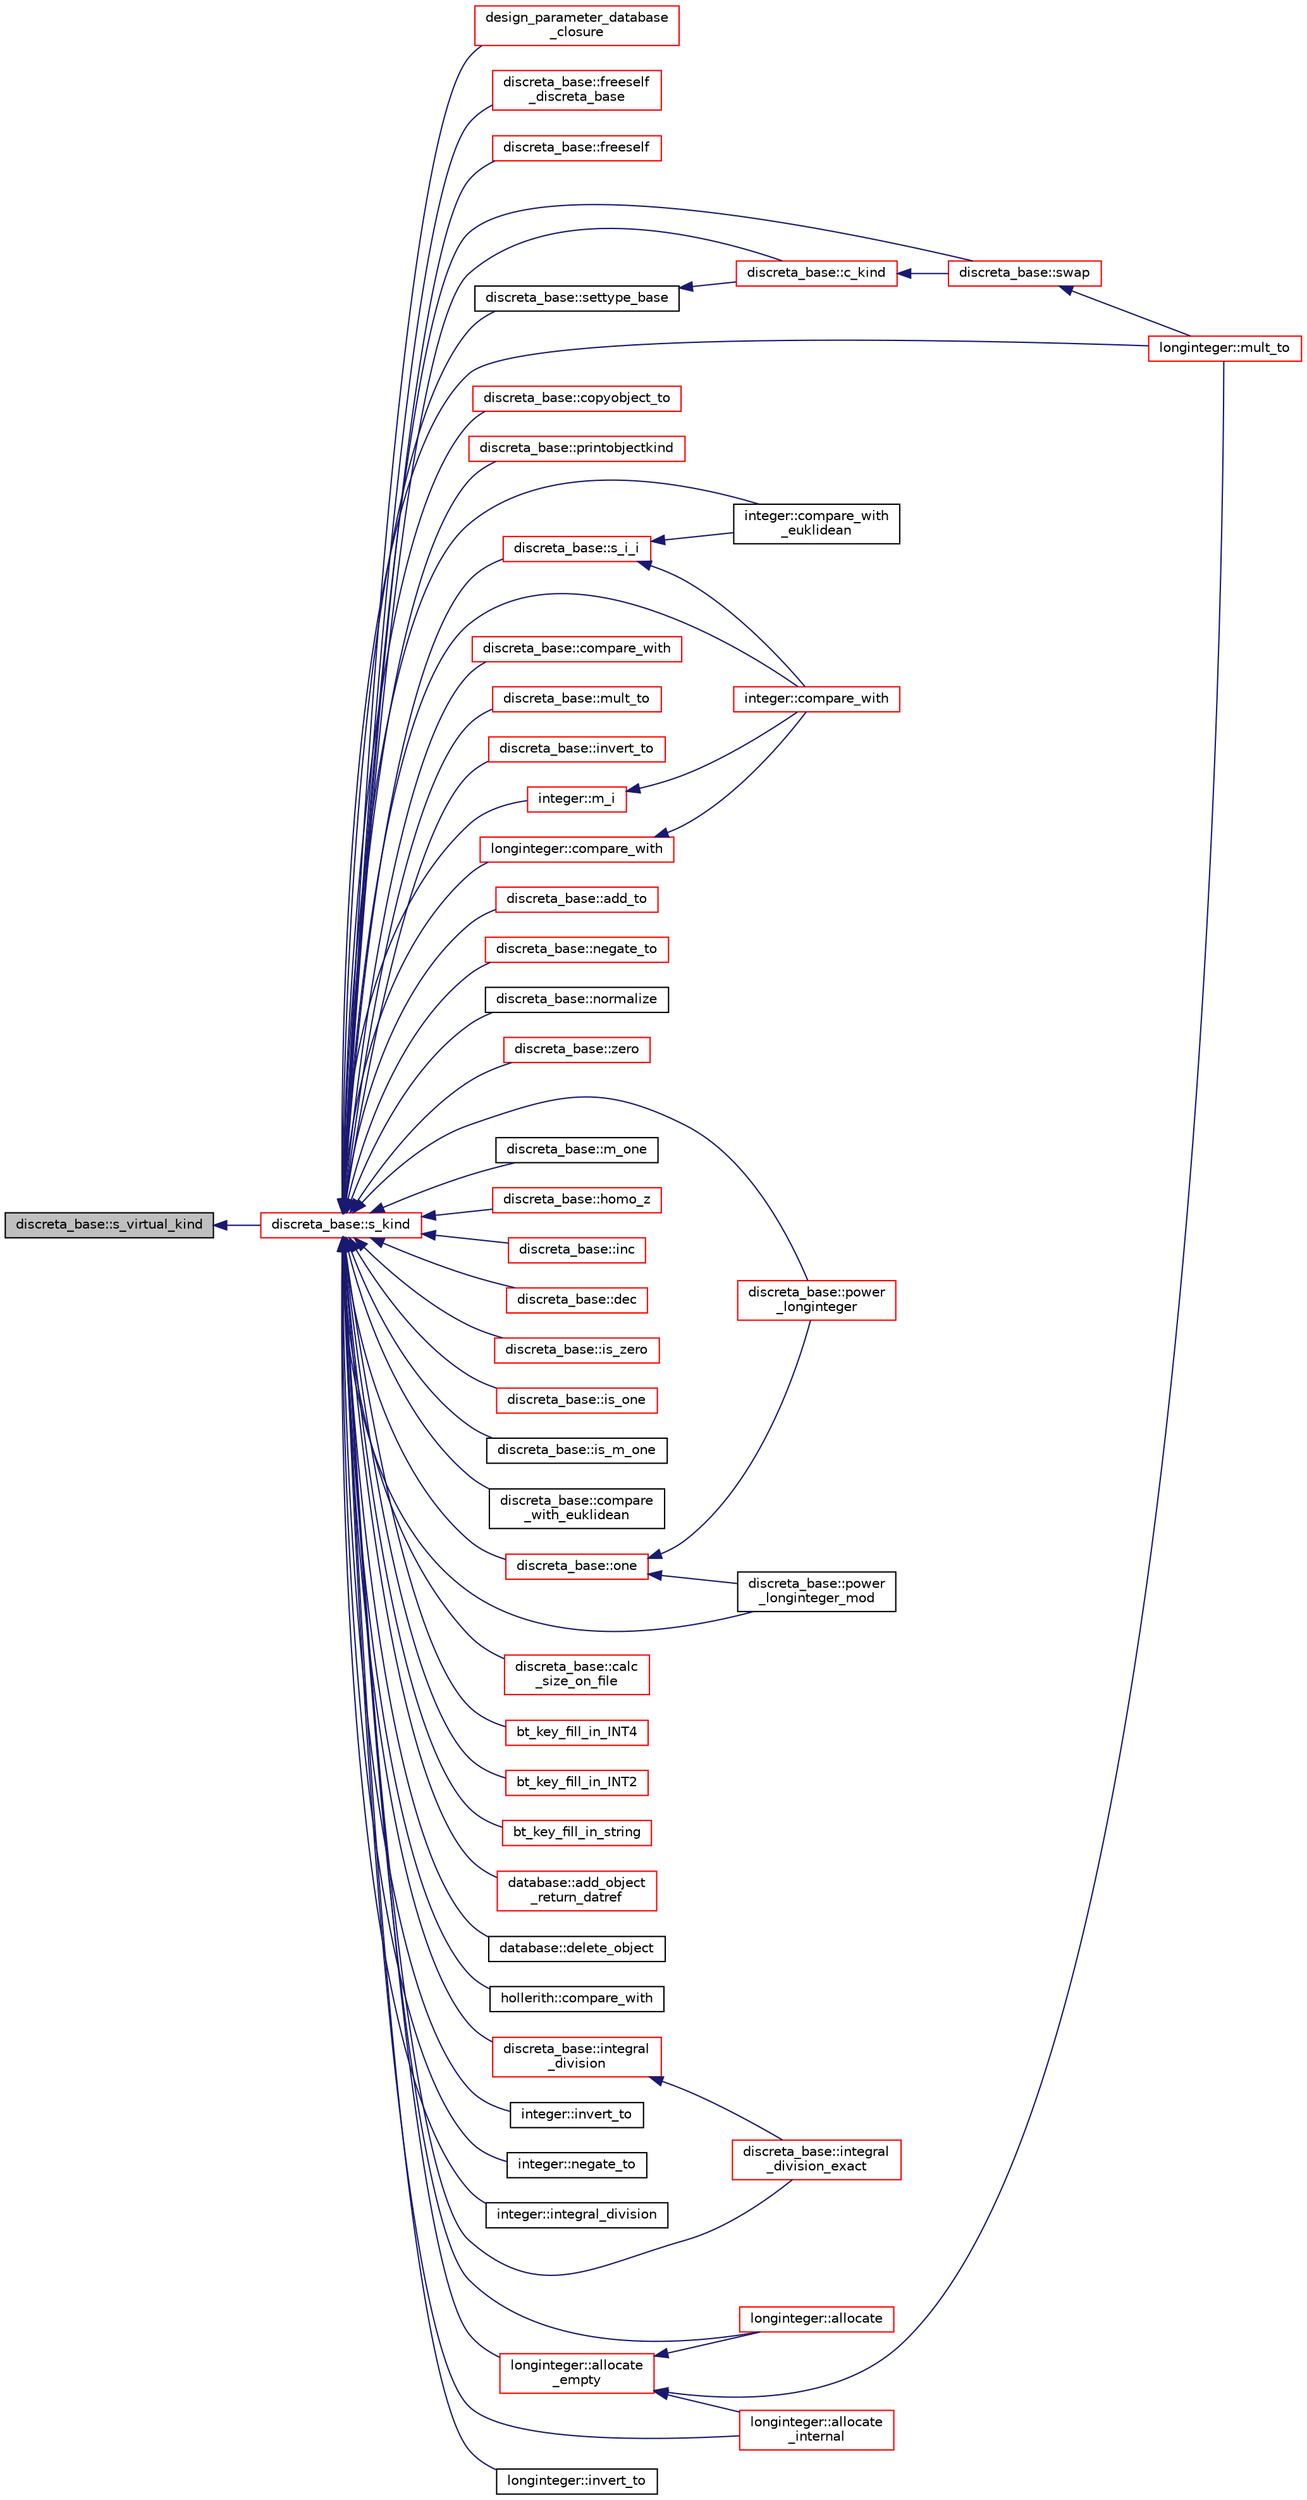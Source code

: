 digraph "discreta_base::s_virtual_kind"
{
  edge [fontname="Helvetica",fontsize="10",labelfontname="Helvetica",labelfontsize="10"];
  node [fontname="Helvetica",fontsize="10",shape=record];
  rankdir="LR";
  Node17076 [label="discreta_base::s_virtual_kind",height=0.2,width=0.4,color="black", fillcolor="grey75", style="filled", fontcolor="black"];
  Node17076 -> Node17077 [dir="back",color="midnightblue",fontsize="10",style="solid",fontname="Helvetica"];
  Node17077 [label="discreta_base::s_kind",height=0.2,width=0.4,color="red", fillcolor="white", style="filled",URL="$d7/d71/classdiscreta__base.html#a8a830025c74adbbc3362418a7c2ba157"];
  Node17077 -> Node17078 [dir="back",color="midnightblue",fontsize="10",style="solid",fontname="Helvetica"];
  Node17078 [label="design_parameter_database\l_closure",height=0.2,width=0.4,color="red", fillcolor="white", style="filled",URL="$d9/d60/discreta_8h.html#a311d21856b33e2872f1d686c191b0003"];
  Node17077 -> Node17080 [dir="back",color="midnightblue",fontsize="10",style="solid",fontname="Helvetica"];
  Node17080 [label="discreta_base::freeself\l_discreta_base",height=0.2,width=0.4,color="red", fillcolor="white", style="filled",URL="$d7/d71/classdiscreta__base.html#a8b1ec2cee4566034441e066dc2c027db"];
  Node17077 -> Node17083 [dir="back",color="midnightblue",fontsize="10",style="solid",fontname="Helvetica"];
  Node17083 [label="discreta_base::freeself",height=0.2,width=0.4,color="red", fillcolor="white", style="filled",URL="$d7/d71/classdiscreta__base.html#a9a3c9501a562293b5667c11b9174d6e5"];
  Node17077 -> Node17448 [dir="back",color="midnightblue",fontsize="10",style="solid",fontname="Helvetica"];
  Node17448 [label="discreta_base::settype_base",height=0.2,width=0.4,color="black", fillcolor="white", style="filled",URL="$d7/d71/classdiscreta__base.html#a4f42899a89447d1c3993ea07c38f8ad4"];
  Node17448 -> Node17449 [dir="back",color="midnightblue",fontsize="10",style="solid",fontname="Helvetica"];
  Node17449 [label="discreta_base::c_kind",height=0.2,width=0.4,color="red", fillcolor="white", style="filled",URL="$d7/d71/classdiscreta__base.html#adc2ff61589c2d083688e7a43f333cb62"];
  Node17449 -> Node17450 [dir="back",color="midnightblue",fontsize="10",style="solid",fontname="Helvetica"];
  Node17450 [label="discreta_base::swap",height=0.2,width=0.4,color="red", fillcolor="white", style="filled",URL="$d7/d71/classdiscreta__base.html#a2e8acbb9d3476675dac5b6a583b0293e"];
  Node17450 -> Node17486 [dir="back",color="midnightblue",fontsize="10",style="solid",fontname="Helvetica"];
  Node17486 [label="longinteger::mult_to",height=0.2,width=0.4,color="red", fillcolor="white", style="filled",URL="$d3/d71/classlonginteger.html#a1afdab43a82be7dfd40ff41da28735d2"];
  Node17077 -> Node17449 [dir="back",color="midnightblue",fontsize="10",style="solid",fontname="Helvetica"];
  Node17077 -> Node17450 [dir="back",color="midnightblue",fontsize="10",style="solid",fontname="Helvetica"];
  Node17077 -> Node17530 [dir="back",color="midnightblue",fontsize="10",style="solid",fontname="Helvetica"];
  Node17530 [label="discreta_base::copyobject_to",height=0.2,width=0.4,color="red", fillcolor="white", style="filled",URL="$d7/d71/classdiscreta__base.html#a33180628d9ced231267229b3564790f3"];
  Node17077 -> Node17535 [dir="back",color="midnightblue",fontsize="10",style="solid",fontname="Helvetica"];
  Node17535 [label="discreta_base::printobjectkind",height=0.2,width=0.4,color="red", fillcolor="white", style="filled",URL="$d7/d71/classdiscreta__base.html#aa75a1314aa706909b029664944904231"];
  Node17077 -> Node17537 [dir="back",color="midnightblue",fontsize="10",style="solid",fontname="Helvetica"];
  Node17537 [label="discreta_base::s_i_i",height=0.2,width=0.4,color="red", fillcolor="white", style="filled",URL="$d7/d71/classdiscreta__base.html#aadb92c01fbe69b3034b0214b33fbc735"];
  Node17537 -> Node17256 [dir="back",color="midnightblue",fontsize="10",style="solid",fontname="Helvetica"];
  Node17256 [label="integer::compare_with",height=0.2,width=0.4,color="red", fillcolor="white", style="filled",URL="$d0/de5/classinteger.html#a20cc8d8d4913e9ee746c6758bbb2e62a"];
  Node17537 -> Node17659 [dir="back",color="midnightblue",fontsize="10",style="solid",fontname="Helvetica"];
  Node17659 [label="integer::compare_with\l_euklidean",height=0.2,width=0.4,color="black", fillcolor="white", style="filled",URL="$d0/de5/classinteger.html#a903a43b71a9f65f6b7edb443997f5f0e"];
  Node17077 -> Node17660 [dir="back",color="midnightblue",fontsize="10",style="solid",fontname="Helvetica"];
  Node17660 [label="discreta_base::compare_with",height=0.2,width=0.4,color="red", fillcolor="white", style="filled",URL="$d7/d71/classdiscreta__base.html#a3818444c4301d0b7ed47c3b850ea6c60"];
  Node17077 -> Node17669 [dir="back",color="midnightblue",fontsize="10",style="solid",fontname="Helvetica"];
  Node17669 [label="discreta_base::mult_to",height=0.2,width=0.4,color="red", fillcolor="white", style="filled",URL="$d7/d71/classdiscreta__base.html#a54d5c16c016769e3365639721c06591e"];
  Node17077 -> Node17672 [dir="back",color="midnightblue",fontsize="10",style="solid",fontname="Helvetica"];
  Node17672 [label="discreta_base::invert_to",height=0.2,width=0.4,color="red", fillcolor="white", style="filled",URL="$d7/d71/classdiscreta__base.html#a874a5ffb467f3896604a3c9bdf0cca50"];
  Node17077 -> Node17673 [dir="back",color="midnightblue",fontsize="10",style="solid",fontname="Helvetica"];
  Node17673 [label="discreta_base::power\l_longinteger",height=0.2,width=0.4,color="red", fillcolor="white", style="filled",URL="$d7/d71/classdiscreta__base.html#aa62919063915230ba88a0a070a38f3d6"];
  Node17077 -> Node17674 [dir="back",color="midnightblue",fontsize="10",style="solid",fontname="Helvetica"];
  Node17674 [label="discreta_base::power\l_longinteger_mod",height=0.2,width=0.4,color="black", fillcolor="white", style="filled",URL="$d7/d71/classdiscreta__base.html#a13cf1612186baa2104f55978cbf56873"];
  Node17077 -> Node17675 [dir="back",color="midnightblue",fontsize="10",style="solid",fontname="Helvetica"];
  Node17675 [label="discreta_base::add_to",height=0.2,width=0.4,color="red", fillcolor="white", style="filled",URL="$d7/d71/classdiscreta__base.html#a712a61311eb036d70a52871ed315f515"];
  Node17077 -> Node17670 [dir="back",color="midnightblue",fontsize="10",style="solid",fontname="Helvetica"];
  Node17670 [label="discreta_base::negate_to",height=0.2,width=0.4,color="red", fillcolor="white", style="filled",URL="$d7/d71/classdiscreta__base.html#a65ad2034f2f4518d424b814974018a03"];
  Node17077 -> Node17671 [dir="back",color="midnightblue",fontsize="10",style="solid",fontname="Helvetica"];
  Node17671 [label="discreta_base::normalize",height=0.2,width=0.4,color="black", fillcolor="white", style="filled",URL="$d7/d71/classdiscreta__base.html#acd46a488505c6086b5bc019550e5e313"];
  Node17077 -> Node17676 [dir="back",color="midnightblue",fontsize="10",style="solid",fontname="Helvetica"];
  Node17676 [label="discreta_base::zero",height=0.2,width=0.4,color="red", fillcolor="white", style="filled",URL="$d7/d71/classdiscreta__base.html#a424aa44bbb6ca48d30ad1087dbd6f210"];
  Node17077 -> Node17678 [dir="back",color="midnightblue",fontsize="10",style="solid",fontname="Helvetica"];
  Node17678 [label="discreta_base::one",height=0.2,width=0.4,color="red", fillcolor="white", style="filled",URL="$d7/d71/classdiscreta__base.html#a6f5d6422a0040950415db30e39dafd19"];
  Node17678 -> Node17673 [dir="back",color="midnightblue",fontsize="10",style="solid",fontname="Helvetica"];
  Node17678 -> Node17674 [dir="back",color="midnightblue",fontsize="10",style="solid",fontname="Helvetica"];
  Node17077 -> Node17681 [dir="back",color="midnightblue",fontsize="10",style="solid",fontname="Helvetica"];
  Node17681 [label="discreta_base::m_one",height=0.2,width=0.4,color="black", fillcolor="white", style="filled",URL="$d7/d71/classdiscreta__base.html#a3a147eee6f3477387f7e580c117e5a05"];
  Node17077 -> Node17682 [dir="back",color="midnightblue",fontsize="10",style="solid",fontname="Helvetica"];
  Node17682 [label="discreta_base::homo_z",height=0.2,width=0.4,color="red", fillcolor="white", style="filled",URL="$d7/d71/classdiscreta__base.html#a40e349b2d85c5c6dba9c015d16a0e801"];
  Node17077 -> Node17683 [dir="back",color="midnightblue",fontsize="10",style="solid",fontname="Helvetica"];
  Node17683 [label="discreta_base::inc",height=0.2,width=0.4,color="red", fillcolor="white", style="filled",URL="$d7/d71/classdiscreta__base.html#afda42789f4ba04ba399623a6b9e206e3"];
  Node17077 -> Node17684 [dir="back",color="midnightblue",fontsize="10",style="solid",fontname="Helvetica"];
  Node17684 [label="discreta_base::dec",height=0.2,width=0.4,color="red", fillcolor="white", style="filled",URL="$d7/d71/classdiscreta__base.html#a11449a5cfa7dc5f5600e012517af6f0f"];
  Node17077 -> Node17685 [dir="back",color="midnightblue",fontsize="10",style="solid",fontname="Helvetica"];
  Node17685 [label="discreta_base::is_zero",height=0.2,width=0.4,color="red", fillcolor="white", style="filled",URL="$d7/d71/classdiscreta__base.html#ac75f6bdc1ba1b406e26cf921adfd9864"];
  Node17077 -> Node17691 [dir="back",color="midnightblue",fontsize="10",style="solid",fontname="Helvetica"];
  Node17691 [label="discreta_base::is_one",height=0.2,width=0.4,color="red", fillcolor="white", style="filled",URL="$d7/d71/classdiscreta__base.html#a28fa37aac83194174888d34f07f43848"];
  Node17077 -> Node17692 [dir="back",color="midnightblue",fontsize="10",style="solid",fontname="Helvetica"];
  Node17692 [label="discreta_base::is_m_one",height=0.2,width=0.4,color="black", fillcolor="white", style="filled",URL="$d7/d71/classdiscreta__base.html#afc2e134e55759cf069f49fcf05af418b"];
  Node17077 -> Node17693 [dir="back",color="midnightblue",fontsize="10",style="solid",fontname="Helvetica"];
  Node17693 [label="discreta_base::compare\l_with_euklidean",height=0.2,width=0.4,color="black", fillcolor="white", style="filled",URL="$d7/d71/classdiscreta__base.html#a9d3091feb2fbc69359c2a45f11ceec9e"];
  Node17077 -> Node17694 [dir="back",color="midnightblue",fontsize="10",style="solid",fontname="Helvetica"];
  Node17694 [label="discreta_base::integral\l_division",height=0.2,width=0.4,color="red", fillcolor="white", style="filled",URL="$d7/d71/classdiscreta__base.html#a92b3001ac35af9185b316c0d8f89070e"];
  Node17694 -> Node17695 [dir="back",color="midnightblue",fontsize="10",style="solid",fontname="Helvetica"];
  Node17695 [label="discreta_base::integral\l_division_exact",height=0.2,width=0.4,color="red", fillcolor="white", style="filled",URL="$d7/d71/classdiscreta__base.html#a77aa5f7ddec1f6baa8fb39fa16f479af"];
  Node17077 -> Node17695 [dir="back",color="midnightblue",fontsize="10",style="solid",fontname="Helvetica"];
  Node17077 -> Node17603 [dir="back",color="midnightblue",fontsize="10",style="solid",fontname="Helvetica"];
  Node17603 [label="discreta_base::calc\l_size_on_file",height=0.2,width=0.4,color="red", fillcolor="white", style="filled",URL="$d7/d71/classdiscreta__base.html#ae342640849a0b5bd6096b8e29c7145ff"];
  Node17077 -> Node17698 [dir="back",color="midnightblue",fontsize="10",style="solid",fontname="Helvetica"];
  Node17698 [label="bt_key_fill_in_INT4",height=0.2,width=0.4,color="red", fillcolor="white", style="filled",URL="$d9/d60/discreta_8h.html#ab9236cc7f045b1beefa9445abd170dff"];
  Node17077 -> Node17712 [dir="back",color="midnightblue",fontsize="10",style="solid",fontname="Helvetica"];
  Node17712 [label="bt_key_fill_in_INT2",height=0.2,width=0.4,color="red", fillcolor="white", style="filled",URL="$d9/d60/discreta_8h.html#ac206f8eb9650950295e887c1982713b2"];
  Node17077 -> Node17713 [dir="back",color="midnightblue",fontsize="10",style="solid",fontname="Helvetica"];
  Node17713 [label="bt_key_fill_in_string",height=0.2,width=0.4,color="red", fillcolor="white", style="filled",URL="$d9/d60/discreta_8h.html#a5a2f4bfd5849957123cdbcc914e9c65b"];
  Node17077 -> Node17607 [dir="back",color="midnightblue",fontsize="10",style="solid",fontname="Helvetica"];
  Node17607 [label="database::add_object\l_return_datref",height=0.2,width=0.4,color="red", fillcolor="white", style="filled",URL="$db/d72/classdatabase.html#a6b0c2e6ebb9938c57ce826647ed1ad40"];
  Node17077 -> Node17701 [dir="back",color="midnightblue",fontsize="10",style="solid",fontname="Helvetica"];
  Node17701 [label="database::delete_object",height=0.2,width=0.4,color="black", fillcolor="white", style="filled",URL="$db/d72/classdatabase.html#a69f061ffa820d1926718dafad5f5513c"];
  Node17077 -> Node17715 [dir="back",color="midnightblue",fontsize="10",style="solid",fontname="Helvetica"];
  Node17715 [label="hollerith::compare_with",height=0.2,width=0.4,color="black", fillcolor="white", style="filled",URL="$d8/d99/classhollerith.html#a9dfd88b7057204bd4ea1ec227f05d84a"];
  Node17077 -> Node17716 [dir="back",color="midnightblue",fontsize="10",style="solid",fontname="Helvetica"];
  Node17716 [label="integer::m_i",height=0.2,width=0.4,color="red", fillcolor="white", style="filled",URL="$d0/de5/classinteger.html#a869091f0a0f35f5354c8c4a70250e8a9"];
  Node17716 -> Node17256 [dir="back",color="midnightblue",fontsize="10",style="solid",fontname="Helvetica"];
  Node17077 -> Node17256 [dir="back",color="midnightblue",fontsize="10",style="solid",fontname="Helvetica"];
  Node17077 -> Node17173 [dir="back",color="midnightblue",fontsize="10",style="solid",fontname="Helvetica"];
  Node17173 [label="integer::invert_to",height=0.2,width=0.4,color="black", fillcolor="white", style="filled",URL="$d0/de5/classinteger.html#a9a991b285677b99b4879034e31648b7a"];
  Node17077 -> Node17175 [dir="back",color="midnightblue",fontsize="10",style="solid",fontname="Helvetica"];
  Node17175 [label="integer::negate_to",height=0.2,width=0.4,color="black", fillcolor="white", style="filled",URL="$d0/de5/classinteger.html#a1da2bd683bdef336057ef2b84d4b3978"];
  Node17077 -> Node17659 [dir="back",color="midnightblue",fontsize="10",style="solid",fontname="Helvetica"];
  Node17077 -> Node17725 [dir="back",color="midnightblue",fontsize="10",style="solid",fontname="Helvetica"];
  Node17725 [label="integer::integral_division",height=0.2,width=0.4,color="black", fillcolor="white", style="filled",URL="$d0/de5/classinteger.html#ac6b2f247cfac1e1e5708a9e035ce42fe"];
  Node17077 -> Node17726 [dir="back",color="midnightblue",fontsize="10",style="solid",fontname="Helvetica"];
  Node17726 [label="longinteger::allocate",height=0.2,width=0.4,color="red", fillcolor="white", style="filled",URL="$d3/d71/classlonginteger.html#a6d5f2429a98a2fea96aa605d1a6b1e6e"];
  Node17077 -> Node17728 [dir="back",color="midnightblue",fontsize="10",style="solid",fontname="Helvetica"];
  Node17728 [label="longinteger::allocate\l_internal",height=0.2,width=0.4,color="red", fillcolor="white", style="filled",URL="$d3/d71/classlonginteger.html#af2df35d345485e9cd3c3088a80ec232d"];
  Node17077 -> Node17731 [dir="back",color="midnightblue",fontsize="10",style="solid",fontname="Helvetica"];
  Node17731 [label="longinteger::allocate\l_empty",height=0.2,width=0.4,color="red", fillcolor="white", style="filled",URL="$d3/d71/classlonginteger.html#a40b25b8aed02337972489655293eda99"];
  Node17731 -> Node17726 [dir="back",color="midnightblue",fontsize="10",style="solid",fontname="Helvetica"];
  Node17731 -> Node17728 [dir="back",color="midnightblue",fontsize="10",style="solid",fontname="Helvetica"];
  Node17731 -> Node17486 [dir="back",color="midnightblue",fontsize="10",style="solid",fontname="Helvetica"];
  Node17077 -> Node17491 [dir="back",color="midnightblue",fontsize="10",style="solid",fontname="Helvetica"];
  Node17491 [label="longinteger::compare_with",height=0.2,width=0.4,color="red", fillcolor="white", style="filled",URL="$d3/d71/classlonginteger.html#aaa504bac9b133d50b5ac50768f97db9d"];
  Node17491 -> Node17256 [dir="back",color="midnightblue",fontsize="10",style="solid",fontname="Helvetica"];
  Node17077 -> Node17486 [dir="back",color="midnightblue",fontsize="10",style="solid",fontname="Helvetica"];
  Node17077 -> Node17732 [dir="back",color="midnightblue",fontsize="10",style="solid",fontname="Helvetica"];
  Node17732 [label="longinteger::invert_to",height=0.2,width=0.4,color="black", fillcolor="white", style="filled",URL="$d3/d71/classlonginteger.html#ab60c9e3b2f28caf83f3b13d6f3a9ec54"];
}
